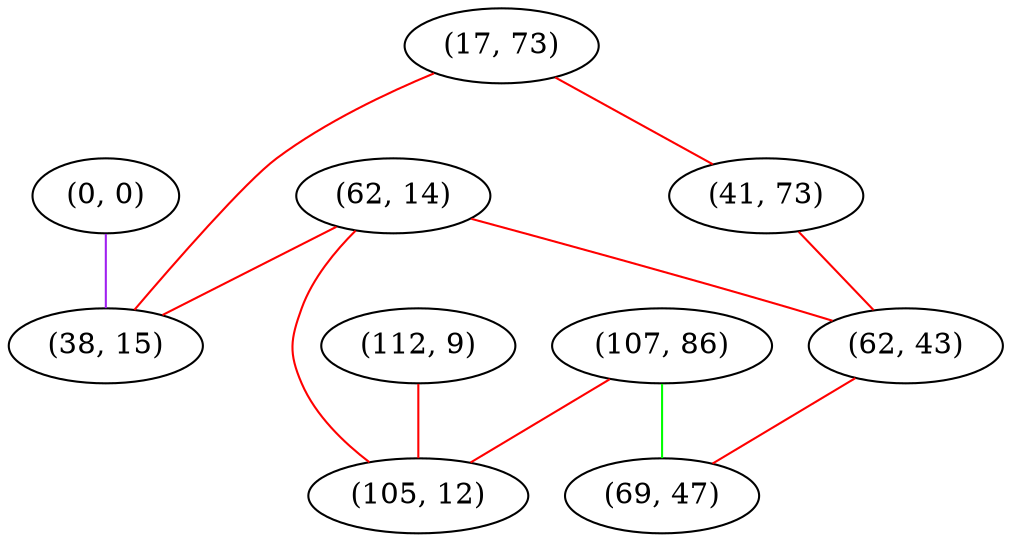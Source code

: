 graph "" {
"(0, 0)";
"(17, 73)";
"(62, 14)";
"(112, 9)";
"(41, 73)";
"(107, 86)";
"(62, 43)";
"(69, 47)";
"(38, 15)";
"(105, 12)";
"(0, 0)" -- "(38, 15)"  [color=purple, key=0, weight=4];
"(17, 73)" -- "(38, 15)"  [color=red, key=0, weight=1];
"(17, 73)" -- "(41, 73)"  [color=red, key=0, weight=1];
"(62, 14)" -- "(62, 43)"  [color=red, key=0, weight=1];
"(62, 14)" -- "(38, 15)"  [color=red, key=0, weight=1];
"(62, 14)" -- "(105, 12)"  [color=red, key=0, weight=1];
"(112, 9)" -- "(105, 12)"  [color=red, key=0, weight=1];
"(41, 73)" -- "(62, 43)"  [color=red, key=0, weight=1];
"(107, 86)" -- "(69, 47)"  [color=green, key=0, weight=2];
"(107, 86)" -- "(105, 12)"  [color=red, key=0, weight=1];
"(62, 43)" -- "(69, 47)"  [color=red, key=0, weight=1];
}
